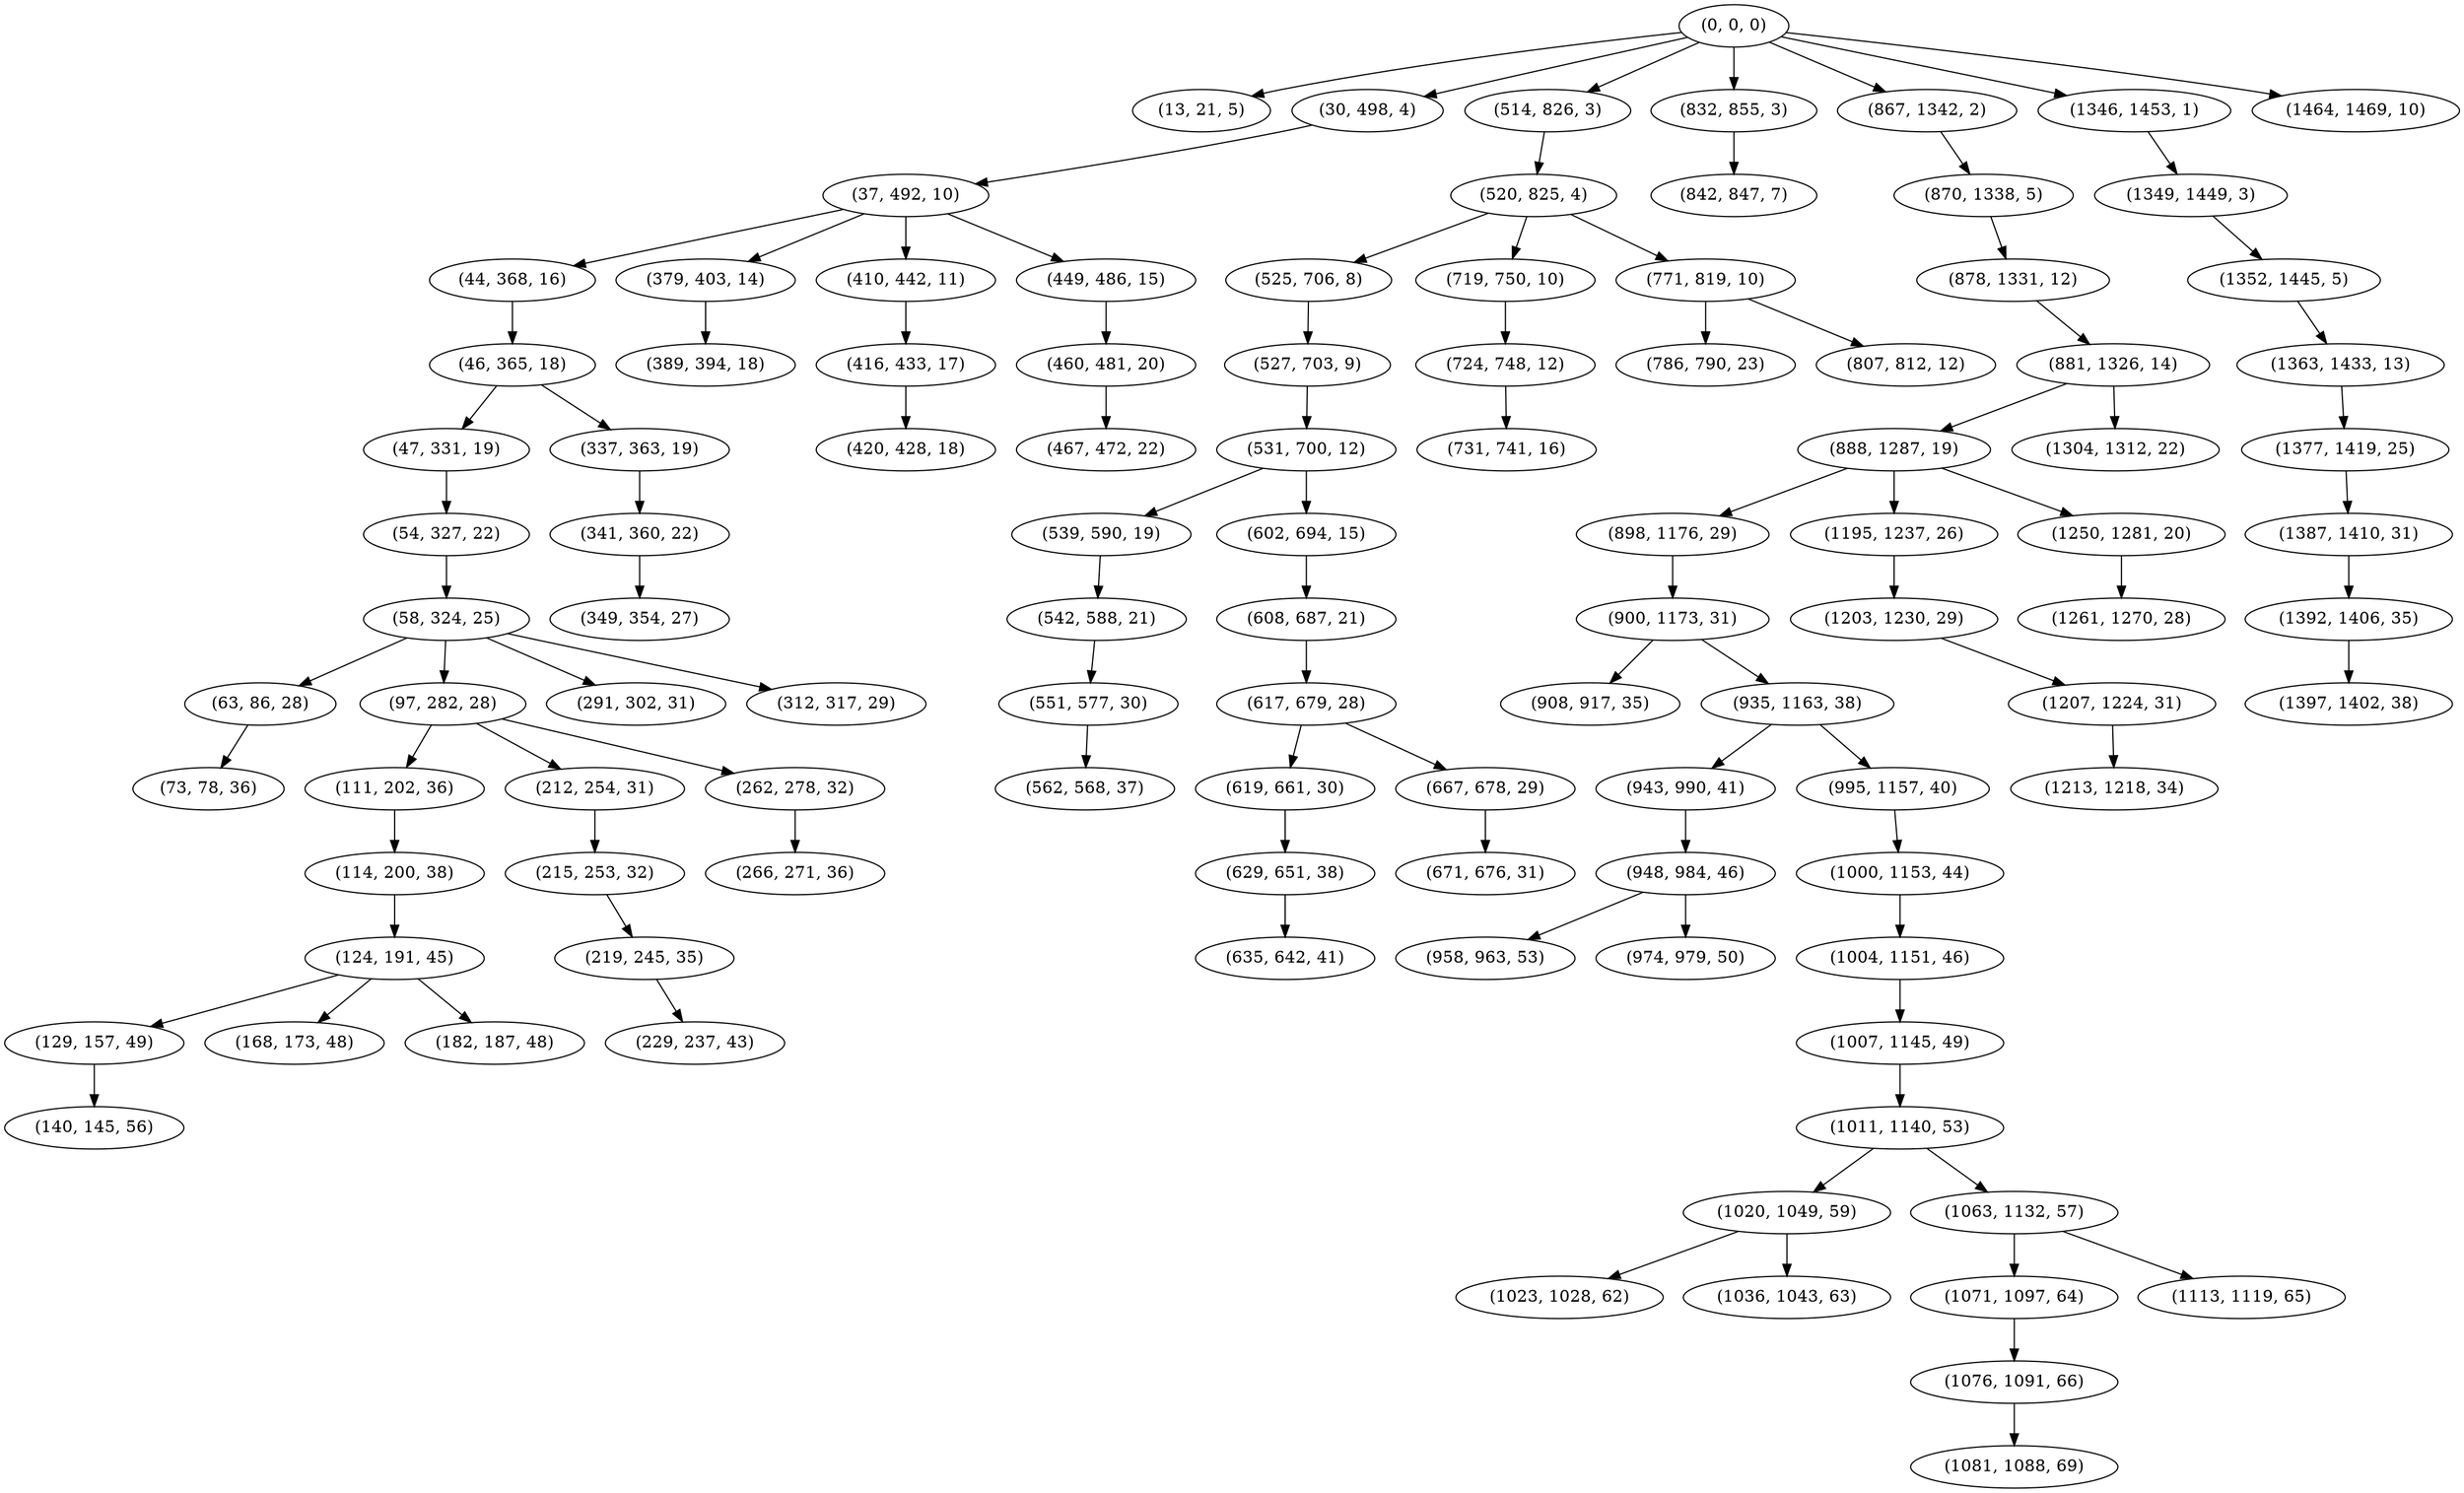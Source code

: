 digraph tree {
    "(0, 0, 0)";
    "(13, 21, 5)";
    "(30, 498, 4)";
    "(37, 492, 10)";
    "(44, 368, 16)";
    "(46, 365, 18)";
    "(47, 331, 19)";
    "(54, 327, 22)";
    "(58, 324, 25)";
    "(63, 86, 28)";
    "(73, 78, 36)";
    "(97, 282, 28)";
    "(111, 202, 36)";
    "(114, 200, 38)";
    "(124, 191, 45)";
    "(129, 157, 49)";
    "(140, 145, 56)";
    "(168, 173, 48)";
    "(182, 187, 48)";
    "(212, 254, 31)";
    "(215, 253, 32)";
    "(219, 245, 35)";
    "(229, 237, 43)";
    "(262, 278, 32)";
    "(266, 271, 36)";
    "(291, 302, 31)";
    "(312, 317, 29)";
    "(337, 363, 19)";
    "(341, 360, 22)";
    "(349, 354, 27)";
    "(379, 403, 14)";
    "(389, 394, 18)";
    "(410, 442, 11)";
    "(416, 433, 17)";
    "(420, 428, 18)";
    "(449, 486, 15)";
    "(460, 481, 20)";
    "(467, 472, 22)";
    "(514, 826, 3)";
    "(520, 825, 4)";
    "(525, 706, 8)";
    "(527, 703, 9)";
    "(531, 700, 12)";
    "(539, 590, 19)";
    "(542, 588, 21)";
    "(551, 577, 30)";
    "(562, 568, 37)";
    "(602, 694, 15)";
    "(608, 687, 21)";
    "(617, 679, 28)";
    "(619, 661, 30)";
    "(629, 651, 38)";
    "(635, 642, 41)";
    "(667, 678, 29)";
    "(671, 676, 31)";
    "(719, 750, 10)";
    "(724, 748, 12)";
    "(731, 741, 16)";
    "(771, 819, 10)";
    "(786, 790, 23)";
    "(807, 812, 12)";
    "(832, 855, 3)";
    "(842, 847, 7)";
    "(867, 1342, 2)";
    "(870, 1338, 5)";
    "(878, 1331, 12)";
    "(881, 1326, 14)";
    "(888, 1287, 19)";
    "(898, 1176, 29)";
    "(900, 1173, 31)";
    "(908, 917, 35)";
    "(935, 1163, 38)";
    "(943, 990, 41)";
    "(948, 984, 46)";
    "(958, 963, 53)";
    "(974, 979, 50)";
    "(995, 1157, 40)";
    "(1000, 1153, 44)";
    "(1004, 1151, 46)";
    "(1007, 1145, 49)";
    "(1011, 1140, 53)";
    "(1020, 1049, 59)";
    "(1023, 1028, 62)";
    "(1036, 1043, 63)";
    "(1063, 1132, 57)";
    "(1071, 1097, 64)";
    "(1076, 1091, 66)";
    "(1081, 1088, 69)";
    "(1113, 1119, 65)";
    "(1195, 1237, 26)";
    "(1203, 1230, 29)";
    "(1207, 1224, 31)";
    "(1213, 1218, 34)";
    "(1250, 1281, 20)";
    "(1261, 1270, 28)";
    "(1304, 1312, 22)";
    "(1346, 1453, 1)";
    "(1349, 1449, 3)";
    "(1352, 1445, 5)";
    "(1363, 1433, 13)";
    "(1377, 1419, 25)";
    "(1387, 1410, 31)";
    "(1392, 1406, 35)";
    "(1397, 1402, 38)";
    "(1464, 1469, 10)";
    "(0, 0, 0)" -> "(13, 21, 5)";
    "(0, 0, 0)" -> "(30, 498, 4)";
    "(0, 0, 0)" -> "(514, 826, 3)";
    "(0, 0, 0)" -> "(832, 855, 3)";
    "(0, 0, 0)" -> "(867, 1342, 2)";
    "(0, 0, 0)" -> "(1346, 1453, 1)";
    "(0, 0, 0)" -> "(1464, 1469, 10)";
    "(30, 498, 4)" -> "(37, 492, 10)";
    "(37, 492, 10)" -> "(44, 368, 16)";
    "(37, 492, 10)" -> "(379, 403, 14)";
    "(37, 492, 10)" -> "(410, 442, 11)";
    "(37, 492, 10)" -> "(449, 486, 15)";
    "(44, 368, 16)" -> "(46, 365, 18)";
    "(46, 365, 18)" -> "(47, 331, 19)";
    "(46, 365, 18)" -> "(337, 363, 19)";
    "(47, 331, 19)" -> "(54, 327, 22)";
    "(54, 327, 22)" -> "(58, 324, 25)";
    "(58, 324, 25)" -> "(63, 86, 28)";
    "(58, 324, 25)" -> "(97, 282, 28)";
    "(58, 324, 25)" -> "(291, 302, 31)";
    "(58, 324, 25)" -> "(312, 317, 29)";
    "(63, 86, 28)" -> "(73, 78, 36)";
    "(97, 282, 28)" -> "(111, 202, 36)";
    "(97, 282, 28)" -> "(212, 254, 31)";
    "(97, 282, 28)" -> "(262, 278, 32)";
    "(111, 202, 36)" -> "(114, 200, 38)";
    "(114, 200, 38)" -> "(124, 191, 45)";
    "(124, 191, 45)" -> "(129, 157, 49)";
    "(124, 191, 45)" -> "(168, 173, 48)";
    "(124, 191, 45)" -> "(182, 187, 48)";
    "(129, 157, 49)" -> "(140, 145, 56)";
    "(212, 254, 31)" -> "(215, 253, 32)";
    "(215, 253, 32)" -> "(219, 245, 35)";
    "(219, 245, 35)" -> "(229, 237, 43)";
    "(262, 278, 32)" -> "(266, 271, 36)";
    "(337, 363, 19)" -> "(341, 360, 22)";
    "(341, 360, 22)" -> "(349, 354, 27)";
    "(379, 403, 14)" -> "(389, 394, 18)";
    "(410, 442, 11)" -> "(416, 433, 17)";
    "(416, 433, 17)" -> "(420, 428, 18)";
    "(449, 486, 15)" -> "(460, 481, 20)";
    "(460, 481, 20)" -> "(467, 472, 22)";
    "(514, 826, 3)" -> "(520, 825, 4)";
    "(520, 825, 4)" -> "(525, 706, 8)";
    "(520, 825, 4)" -> "(719, 750, 10)";
    "(520, 825, 4)" -> "(771, 819, 10)";
    "(525, 706, 8)" -> "(527, 703, 9)";
    "(527, 703, 9)" -> "(531, 700, 12)";
    "(531, 700, 12)" -> "(539, 590, 19)";
    "(531, 700, 12)" -> "(602, 694, 15)";
    "(539, 590, 19)" -> "(542, 588, 21)";
    "(542, 588, 21)" -> "(551, 577, 30)";
    "(551, 577, 30)" -> "(562, 568, 37)";
    "(602, 694, 15)" -> "(608, 687, 21)";
    "(608, 687, 21)" -> "(617, 679, 28)";
    "(617, 679, 28)" -> "(619, 661, 30)";
    "(617, 679, 28)" -> "(667, 678, 29)";
    "(619, 661, 30)" -> "(629, 651, 38)";
    "(629, 651, 38)" -> "(635, 642, 41)";
    "(667, 678, 29)" -> "(671, 676, 31)";
    "(719, 750, 10)" -> "(724, 748, 12)";
    "(724, 748, 12)" -> "(731, 741, 16)";
    "(771, 819, 10)" -> "(786, 790, 23)";
    "(771, 819, 10)" -> "(807, 812, 12)";
    "(832, 855, 3)" -> "(842, 847, 7)";
    "(867, 1342, 2)" -> "(870, 1338, 5)";
    "(870, 1338, 5)" -> "(878, 1331, 12)";
    "(878, 1331, 12)" -> "(881, 1326, 14)";
    "(881, 1326, 14)" -> "(888, 1287, 19)";
    "(881, 1326, 14)" -> "(1304, 1312, 22)";
    "(888, 1287, 19)" -> "(898, 1176, 29)";
    "(888, 1287, 19)" -> "(1195, 1237, 26)";
    "(888, 1287, 19)" -> "(1250, 1281, 20)";
    "(898, 1176, 29)" -> "(900, 1173, 31)";
    "(900, 1173, 31)" -> "(908, 917, 35)";
    "(900, 1173, 31)" -> "(935, 1163, 38)";
    "(935, 1163, 38)" -> "(943, 990, 41)";
    "(935, 1163, 38)" -> "(995, 1157, 40)";
    "(943, 990, 41)" -> "(948, 984, 46)";
    "(948, 984, 46)" -> "(958, 963, 53)";
    "(948, 984, 46)" -> "(974, 979, 50)";
    "(995, 1157, 40)" -> "(1000, 1153, 44)";
    "(1000, 1153, 44)" -> "(1004, 1151, 46)";
    "(1004, 1151, 46)" -> "(1007, 1145, 49)";
    "(1007, 1145, 49)" -> "(1011, 1140, 53)";
    "(1011, 1140, 53)" -> "(1020, 1049, 59)";
    "(1011, 1140, 53)" -> "(1063, 1132, 57)";
    "(1020, 1049, 59)" -> "(1023, 1028, 62)";
    "(1020, 1049, 59)" -> "(1036, 1043, 63)";
    "(1063, 1132, 57)" -> "(1071, 1097, 64)";
    "(1063, 1132, 57)" -> "(1113, 1119, 65)";
    "(1071, 1097, 64)" -> "(1076, 1091, 66)";
    "(1076, 1091, 66)" -> "(1081, 1088, 69)";
    "(1195, 1237, 26)" -> "(1203, 1230, 29)";
    "(1203, 1230, 29)" -> "(1207, 1224, 31)";
    "(1207, 1224, 31)" -> "(1213, 1218, 34)";
    "(1250, 1281, 20)" -> "(1261, 1270, 28)";
    "(1346, 1453, 1)" -> "(1349, 1449, 3)";
    "(1349, 1449, 3)" -> "(1352, 1445, 5)";
    "(1352, 1445, 5)" -> "(1363, 1433, 13)";
    "(1363, 1433, 13)" -> "(1377, 1419, 25)";
    "(1377, 1419, 25)" -> "(1387, 1410, 31)";
    "(1387, 1410, 31)" -> "(1392, 1406, 35)";
    "(1392, 1406, 35)" -> "(1397, 1402, 38)";
}
